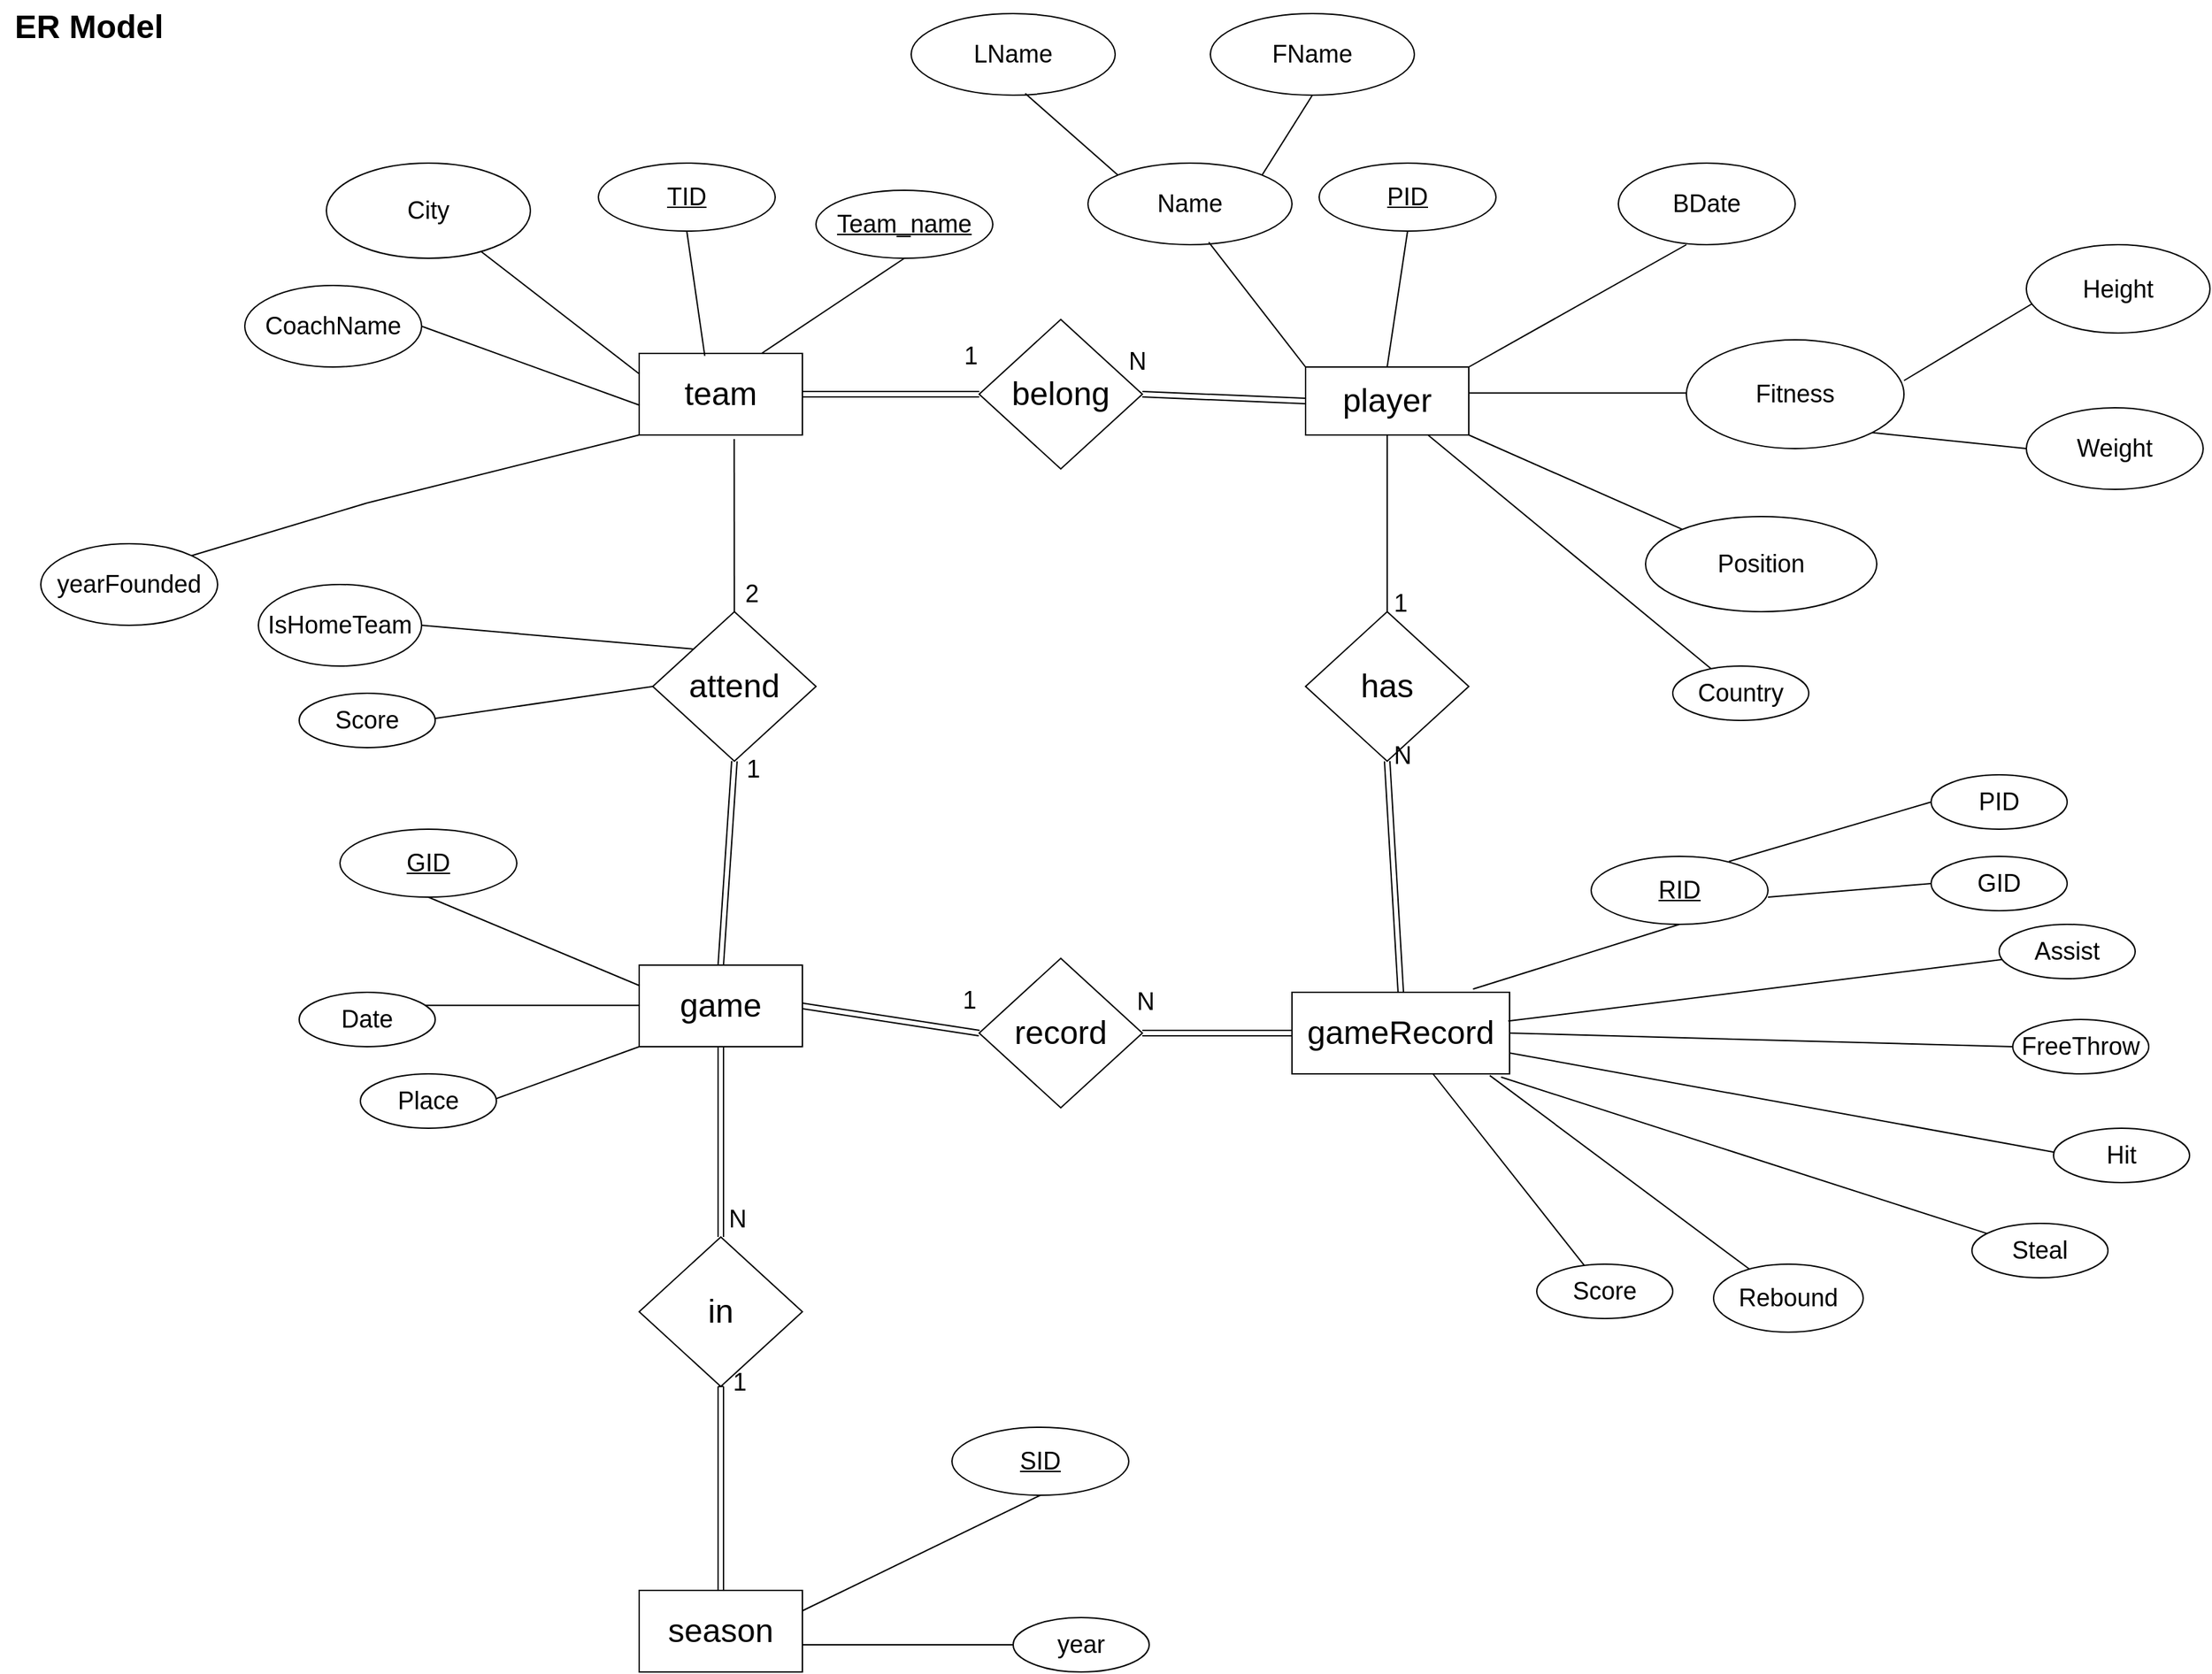 <mxfile version="24.4.2" type="google">
  <diagram name="Page-1" id="bSxDizArWJc6PZamr7eB">
    <mxGraphModel grid="1" page="1" gridSize="10" guides="1" tooltips="1" connect="1" arrows="1" fold="1" pageScale="1" pageWidth="850" pageHeight="1100" math="0" shadow="0">
      <root>
        <mxCell id="0" />
        <mxCell id="1" parent="0" />
        <mxCell id="98YgMs9rK_HKfB4fXoP2-1" value="&lt;font style=&quot;font-size: 24px;&quot;&gt;team&lt;/font&gt;" style="rounded=0;whiteSpace=wrap;html=1;" vertex="1" parent="1">
          <mxGeometry x="100" y="-630" width="120" height="60" as="geometry" />
        </mxCell>
        <mxCell id="98YgMs9rK_HKfB4fXoP2-2" value="&lt;font style=&quot;font-size: 24px;&quot;&gt;game&lt;/font&gt;" style="rounded=0;whiteSpace=wrap;html=1;" vertex="1" parent="1">
          <mxGeometry x="100" y="-180" width="120" height="60" as="geometry" />
        </mxCell>
        <mxCell id="98YgMs9rK_HKfB4fXoP2-3" value="&lt;font style=&quot;font-size: 24px;&quot;&gt;season&lt;/font&gt;" style="rounded=0;whiteSpace=wrap;html=1;" vertex="1" parent="1">
          <mxGeometry x="100" y="280" width="120" height="60" as="geometry" />
        </mxCell>
        <mxCell id="98YgMs9rK_HKfB4fXoP2-11" style="edgeStyle=orthogonalEdgeStyle;rounded=0;orthogonalLoop=1;jettySize=auto;html=1;exitX=0.5;exitY=0;exitDx=0;exitDy=0;fontSize=18;" edge="1" parent="1" source="98YgMs9rK_HKfB4fXoP2-4">
          <mxGeometry relative="1" as="geometry">
            <mxPoint x="660" y="-140" as="targetPoint" />
          </mxGeometry>
        </mxCell>
        <mxCell id="98YgMs9rK_HKfB4fXoP2-4" value="&lt;font style=&quot;font-size: 24px;&quot;&gt;gameRecord&lt;/font&gt;" style="rounded=0;whiteSpace=wrap;html=1;" vertex="1" parent="1">
          <mxGeometry x="580" y="-160" width="160" height="60" as="geometry" />
        </mxCell>
        <mxCell id="98YgMs9rK_HKfB4fXoP2-5" value="&lt;font style=&quot;font-size: 24px;&quot;&gt;player&lt;/font&gt;" style="rounded=0;whiteSpace=wrap;html=1;" vertex="1" parent="1">
          <mxGeometry x="590" y="-620" width="120" height="50" as="geometry" />
        </mxCell>
        <mxCell id="98YgMs9rK_HKfB4fXoP2-6" value="&lt;font style=&quot;font-size: 24px;&quot;&gt;belong&lt;/font&gt;" style="rhombus;whiteSpace=wrap;html=1;" vertex="1" parent="1">
          <mxGeometry x="350" y="-655" width="120" height="110" as="geometry" />
        </mxCell>
        <mxCell id="98YgMs9rK_HKfB4fXoP2-7" value="&lt;font style=&quot;font-size: 24px;&quot;&gt;record&lt;/font&gt;" style="rhombus;whiteSpace=wrap;html=1;" vertex="1" parent="1">
          <mxGeometry x="350" y="-185" width="120" height="110" as="geometry" />
        </mxCell>
        <mxCell id="98YgMs9rK_HKfB4fXoP2-8" value="&lt;font style=&quot;font-size: 24px;&quot;&gt;in&lt;/font&gt;" style="rhombus;whiteSpace=wrap;html=1;" vertex="1" parent="1">
          <mxGeometry x="100" y="20" width="120" height="110" as="geometry" />
        </mxCell>
        <mxCell id="98YgMs9rK_HKfB4fXoP2-9" value="&lt;span style=&quot;font-size: 24px;&quot;&gt;attend&lt;/span&gt;" style="rhombus;whiteSpace=wrap;html=1;" vertex="1" parent="1">
          <mxGeometry x="110" y="-440" width="120" height="110" as="geometry" />
        </mxCell>
        <mxCell id="98YgMs9rK_HKfB4fXoP2-10" value="&lt;font style=&quot;font-size: 24px;&quot;&gt;has&lt;/font&gt;" style="rhombus;whiteSpace=wrap;html=1;" vertex="1" parent="1">
          <mxGeometry x="590" y="-440" width="120" height="110" as="geometry" />
        </mxCell>
        <mxCell id="98YgMs9rK_HKfB4fXoP2-19" value="PID" style="ellipse;whiteSpace=wrap;html=1;align=center;fontStyle=4;fontSize=18;" vertex="1" parent="1">
          <mxGeometry x="600" y="-770" width="130" height="50" as="geometry" />
        </mxCell>
        <mxCell id="98YgMs9rK_HKfB4fXoP2-21" value="" style="endArrow=none;html=1;rounded=0;entryX=0.5;entryY=0;entryDx=0;entryDy=0;exitX=0.5;exitY=1;exitDx=0;exitDy=0;fontSize=18;" edge="1" parent="1" source="98YgMs9rK_HKfB4fXoP2-19" target="98YgMs9rK_HKfB4fXoP2-5">
          <mxGeometry relative="1" as="geometry">
            <mxPoint x="310" y="-420" as="sourcePoint" />
            <mxPoint x="570" y="-520" as="targetPoint" />
          </mxGeometry>
        </mxCell>
        <mxCell id="98YgMs9rK_HKfB4fXoP2-22" value="SID" style="ellipse;whiteSpace=wrap;html=1;align=center;fontStyle=4;fontSize=18;" vertex="1" parent="1">
          <mxGeometry x="330" y="160" width="130" height="50" as="geometry" />
        </mxCell>
        <mxCell id="98YgMs9rK_HKfB4fXoP2-23" value="" style="endArrow=none;html=1;rounded=0;entryX=1;entryY=0.25;entryDx=0;entryDy=0;exitX=0.5;exitY=1;exitDx=0;exitDy=0;fontSize=18;" edge="1" parent="1" source="98YgMs9rK_HKfB4fXoP2-22" target="98YgMs9rK_HKfB4fXoP2-3">
          <mxGeometry relative="1" as="geometry">
            <mxPoint x="40" y="510" as="sourcePoint" />
            <mxPoint x="380" y="310" as="targetPoint" />
          </mxGeometry>
        </mxCell>
        <mxCell id="98YgMs9rK_HKfB4fXoP2-24" value="GID" style="ellipse;whiteSpace=wrap;html=1;align=center;fontStyle=4;fontSize=18;" vertex="1" parent="1">
          <mxGeometry x="-120" y="-280" width="130" height="50" as="geometry" />
        </mxCell>
        <mxCell id="98YgMs9rK_HKfB4fXoP2-25" value="" style="endArrow=none;html=1;rounded=0;entryX=0;entryY=0.25;entryDx=0;entryDy=0;exitX=0.5;exitY=1;exitDx=0;exitDy=0;fontSize=18;" edge="1" parent="1" source="98YgMs9rK_HKfB4fXoP2-24" target="98YgMs9rK_HKfB4fXoP2-2">
          <mxGeometry relative="1" as="geometry">
            <mxPoint x="-410" y="70" as="sourcePoint" />
            <mxPoint x="-80" y="-125" as="targetPoint" />
          </mxGeometry>
        </mxCell>
        <mxCell id="98YgMs9rK_HKfB4fXoP2-26" value="TID" style="ellipse;whiteSpace=wrap;html=1;align=center;fontStyle=4;fontSize=18;" vertex="1" parent="1">
          <mxGeometry x="70" y="-770" width="130" height="50" as="geometry" />
        </mxCell>
        <mxCell id="98YgMs9rK_HKfB4fXoP2-27" value="" style="endArrow=none;html=1;rounded=0;entryX=0.402;entryY=0.031;entryDx=0;entryDy=0;exitX=0.5;exitY=1;exitDx=0;exitDy=0;entryPerimeter=0;fontSize=18;" edge="1" parent="1" source="98YgMs9rK_HKfB4fXoP2-26" target="98YgMs9rK_HKfB4fXoP2-1">
          <mxGeometry relative="1" as="geometry">
            <mxPoint x="340" y="-390" as="sourcePoint" />
            <mxPoint x="680" y="-590" as="targetPoint" />
          </mxGeometry>
        </mxCell>
        <mxCell id="98YgMs9rK_HKfB4fXoP2-28" value="RID" style="ellipse;whiteSpace=wrap;html=1;align=center;fontStyle=4;fontSize=18;" vertex="1" parent="1">
          <mxGeometry x="800" y="-260" width="130" height="50" as="geometry" />
        </mxCell>
        <mxCell id="98YgMs9rK_HKfB4fXoP2-29" value="" style="endArrow=none;html=1;rounded=0;entryX=0.832;entryY=-0.039;entryDx=0;entryDy=0;exitX=0.5;exitY=1;exitDx=0;exitDy=0;entryPerimeter=0;fontSize=18;" edge="1" parent="1" source="98YgMs9rK_HKfB4fXoP2-28" target="98YgMs9rK_HKfB4fXoP2-4">
          <mxGeometry relative="1" as="geometry">
            <mxPoint x="380" y="60" as="sourcePoint" />
            <mxPoint x="720" y="-140" as="targetPoint" />
          </mxGeometry>
        </mxCell>
        <mxCell id="98YgMs9rK_HKfB4fXoP2-31" value="Name" style="ellipse;whiteSpace=wrap;html=1;align=center;fontSize=18;" vertex="1" parent="1">
          <mxGeometry x="430" y="-770" width="150" height="60" as="geometry" />
        </mxCell>
        <mxCell id="98YgMs9rK_HKfB4fXoP2-32" value="" style="endArrow=none;html=1;rounded=0;entryX=0;entryY=0;entryDx=0;entryDy=0;exitX=0.592;exitY=0.969;exitDx=0;exitDy=0;exitPerimeter=0;fontSize=18;" edge="1" parent="1" source="98YgMs9rK_HKfB4fXoP2-31" target="98YgMs9rK_HKfB4fXoP2-5">
          <mxGeometry relative="1" as="geometry">
            <mxPoint x="310" y="-590" as="sourcePoint" />
            <mxPoint x="470" y="-590" as="targetPoint" />
          </mxGeometry>
        </mxCell>
        <mxCell id="98YgMs9rK_HKfB4fXoP2-33" value="FName" style="ellipse;whiteSpace=wrap;html=1;align=center;fontSize=18;" vertex="1" parent="1">
          <mxGeometry x="520" y="-880" width="150" height="60" as="geometry" />
        </mxCell>
        <mxCell id="98YgMs9rK_HKfB4fXoP2-34" value="LName" style="ellipse;whiteSpace=wrap;html=1;align=center;fontSize=18;" vertex="1" parent="1">
          <mxGeometry x="300" y="-880" width="150" height="60" as="geometry" />
        </mxCell>
        <mxCell id="98YgMs9rK_HKfB4fXoP2-35" value="" style="endArrow=none;html=1;rounded=0;entryX=1;entryY=0;entryDx=0;entryDy=0;exitX=0.5;exitY=1;exitDx=0;exitDy=0;fontSize=18;" edge="1" parent="1" source="98YgMs9rK_HKfB4fXoP2-33" target="98YgMs9rK_HKfB4fXoP2-31">
          <mxGeometry relative="1" as="geometry">
            <mxPoint x="529" y="-702" as="sourcePoint" />
            <mxPoint x="600" y="-610" as="targetPoint" />
            <Array as="points" />
          </mxGeometry>
        </mxCell>
        <mxCell id="98YgMs9rK_HKfB4fXoP2-36" value="" style="endArrow=none;html=1;rounded=0;entryX=0;entryY=0;entryDx=0;entryDy=0;exitX=0.559;exitY=0.979;exitDx=0;exitDy=0;exitPerimeter=0;fontSize=18;" edge="1" parent="1" source="98YgMs9rK_HKfB4fXoP2-34" target="98YgMs9rK_HKfB4fXoP2-31">
          <mxGeometry relative="1" as="geometry">
            <mxPoint x="399" y="-820" as="sourcePoint" />
            <mxPoint x="470" y="-728" as="targetPoint" />
          </mxGeometry>
        </mxCell>
        <mxCell id="98YgMs9rK_HKfB4fXoP2-37" value="" style="endArrow=none;html=1;rounded=0;fontSize=18;" edge="1" parent="1">
          <mxGeometry relative="1" as="geometry">
            <mxPoint x="870" y="-710" as="sourcePoint" />
            <mxPoint x="710" y="-620" as="targetPoint" />
          </mxGeometry>
        </mxCell>
        <mxCell id="98YgMs9rK_HKfB4fXoP2-38" value="BDate" style="ellipse;whiteSpace=wrap;html=1;align=center;fontSize=18;" vertex="1" parent="1">
          <mxGeometry x="820" y="-770" width="130" height="60" as="geometry" />
        </mxCell>
        <mxCell id="98YgMs9rK_HKfB4fXoP2-39" value="" style="endArrow=none;html=1;rounded=0;fontSize=18;" edge="1" parent="1">
          <mxGeometry relative="1" as="geometry">
            <mxPoint x="710" y="-600.91" as="sourcePoint" />
            <mxPoint x="870" y="-600.91" as="targetPoint" />
          </mxGeometry>
        </mxCell>
        <mxCell id="98YgMs9rK_HKfB4fXoP2-40" value="Fitness" style="ellipse;whiteSpace=wrap;html=1;align=center;fontSize=18;" vertex="1" parent="1">
          <mxGeometry x="870" y="-640" width="160" height="80" as="geometry" />
        </mxCell>
        <mxCell id="98YgMs9rK_HKfB4fXoP2-41" value="" style="endArrow=none;html=1;rounded=0;fontSize=18;" edge="1" parent="1">
          <mxGeometry relative="1" as="geometry">
            <mxPoint x="1030" y="-610" as="sourcePoint" />
            <mxPoint x="1130" y="-670" as="targetPoint" />
          </mxGeometry>
        </mxCell>
        <mxCell id="98YgMs9rK_HKfB4fXoP2-43" value="Height" style="ellipse;whiteSpace=wrap;html=1;align=center;fontSize=18;" vertex="1" parent="1">
          <mxGeometry x="1120" y="-710" width="135" height="65" as="geometry" />
        </mxCell>
        <mxCell id="98YgMs9rK_HKfB4fXoP2-44" value="Weight" style="ellipse;whiteSpace=wrap;html=1;align=center;fontSize=18;" vertex="1" parent="1">
          <mxGeometry x="1120" y="-590" width="130" height="60" as="geometry" />
        </mxCell>
        <mxCell id="98YgMs9rK_HKfB4fXoP2-45" value="" style="endArrow=none;html=1;rounded=0;entryX=0;entryY=0.5;entryDx=0;entryDy=0;exitX=1;exitY=1;exitDx=0;exitDy=0;fontSize=18;" edge="1" parent="1" source="98YgMs9rK_HKfB4fXoP2-40" target="98YgMs9rK_HKfB4fXoP2-44">
          <mxGeometry relative="1" as="geometry">
            <mxPoint x="1040" y="-600" as="sourcePoint" />
            <mxPoint x="1140" y="-660" as="targetPoint" />
            <Array as="points" />
          </mxGeometry>
        </mxCell>
        <mxCell id="98YgMs9rK_HKfB4fXoP2-47" value="" style="endArrow=none;html=1;rounded=0;exitX=1;exitY=1;exitDx=0;exitDy=0;fontSize=18;" edge="1" parent="1" source="98YgMs9rK_HKfB4fXoP2-5" target="98YgMs9rK_HKfB4fXoP2-48">
          <mxGeometry relative="1" as="geometry">
            <mxPoint x="720" y="-570" as="sourcePoint" />
            <mxPoint x="890" y="-460" as="targetPoint" />
          </mxGeometry>
        </mxCell>
        <mxCell id="98YgMs9rK_HKfB4fXoP2-48" value="Position" style="ellipse;whiteSpace=wrap;html=1;align=center;fontSize=18;" vertex="1" parent="1">
          <mxGeometry x="840" y="-510" width="170" height="70" as="geometry" />
        </mxCell>
        <mxCell id="98YgMs9rK_HKfB4fXoP2-49" value="" style="endArrow=none;html=1;rounded=0;exitX=0.75;exitY=1;exitDx=0;exitDy=0;fontSize=18;" edge="1" parent="1" source="98YgMs9rK_HKfB4fXoP2-5" target="98YgMs9rK_HKfB4fXoP2-50">
          <mxGeometry relative="1" as="geometry">
            <mxPoint x="670" y="-450" as="sourcePoint" />
            <mxPoint x="910" y="-380" as="targetPoint" />
          </mxGeometry>
        </mxCell>
        <mxCell id="98YgMs9rK_HKfB4fXoP2-50" value="Country" style="ellipse;whiteSpace=wrap;html=1;align=center;fontSize=18;" vertex="1" parent="1">
          <mxGeometry x="860" y="-400" width="100" height="40" as="geometry" />
        </mxCell>
        <mxCell id="98YgMs9rK_HKfB4fXoP2-52" value="" style="endArrow=none;html=1;rounded=0;exitX=0;exitY=0.25;exitDx=0;exitDy=0;fontSize=18;" edge="1" parent="1" source="98YgMs9rK_HKfB4fXoP2-1" target="98YgMs9rK_HKfB4fXoP2-53">
          <mxGeometry relative="1" as="geometry">
            <mxPoint x="-60" y="-610" as="sourcePoint" />
            <mxPoint x="100" y="-610" as="targetPoint" />
          </mxGeometry>
        </mxCell>
        <mxCell id="98YgMs9rK_HKfB4fXoP2-53" value="City" style="ellipse;whiteSpace=wrap;html=1;align=center;fontSize=18;" vertex="1" parent="1">
          <mxGeometry x="-130" y="-770" width="150" height="70" as="geometry" />
        </mxCell>
        <mxCell id="98YgMs9rK_HKfB4fXoP2-54" value="" style="endArrow=none;html=1;rounded=0;exitX=1;exitY=0.5;exitDx=0;exitDy=0;fontSize=18;" edge="1" parent="1" source="98YgMs9rK_HKfB4fXoP2-55">
          <mxGeometry relative="1" as="geometry">
            <mxPoint x="-40" y="-570" as="sourcePoint" />
            <mxPoint x="100" y="-592" as="targetPoint" />
          </mxGeometry>
        </mxCell>
        <mxCell id="98YgMs9rK_HKfB4fXoP2-55" value="CoachName" style="ellipse;whiteSpace=wrap;html=1;align=center;fontSize=18;" vertex="1" parent="1">
          <mxGeometry x="-190" y="-680" width="130" height="60" as="geometry" />
        </mxCell>
        <mxCell id="98YgMs9rK_HKfB4fXoP2-56" value="" style="endArrow=none;html=1;rounded=0;entryX=0;entryY=1;entryDx=0;entryDy=0;exitX=1;exitY=0;exitDx=0;exitDy=0;fontSize=18;" edge="1" parent="1" source="98YgMs9rK_HKfB4fXoP2-57" target="98YgMs9rK_HKfB4fXoP2-1">
          <mxGeometry relative="1" as="geometry">
            <mxPoint x="-220" y="-480" as="sourcePoint" />
            <mxPoint x="330" y="-540" as="targetPoint" />
            <Array as="points">
              <mxPoint x="-100" y="-520" />
            </Array>
          </mxGeometry>
        </mxCell>
        <mxCell id="98YgMs9rK_HKfB4fXoP2-57" value="yearFounded" style="ellipse;whiteSpace=wrap;html=1;align=center;fontSize=18;" vertex="1" parent="1">
          <mxGeometry x="-340" y="-490" width="130" height="60" as="geometry" />
        </mxCell>
        <mxCell id="98YgMs9rK_HKfB4fXoP2-59" value="" style="endArrow=none;html=1;rounded=0;entryX=0;entryY=0.5;entryDx=0;entryDy=0;fontSize=18;" edge="1" parent="1" target="98YgMs9rK_HKfB4fXoP2-9">
          <mxGeometry relative="1" as="geometry">
            <mxPoint x="-60" y="-360" as="sourcePoint" />
            <mxPoint x="330" y="-230" as="targetPoint" />
          </mxGeometry>
        </mxCell>
        <mxCell id="98YgMs9rK_HKfB4fXoP2-60" value="Score" style="ellipse;whiteSpace=wrap;html=1;align=center;fontSize=18;" vertex="1" parent="1">
          <mxGeometry x="-150" y="-380" width="100" height="40" as="geometry" />
        </mxCell>
        <mxCell id="98YgMs9rK_HKfB4fXoP2-62" value="" style="endArrow=none;html=1;rounded=0;fontSize=18;" edge="1" parent="1">
          <mxGeometry relative="1" as="geometry">
            <mxPoint x="-60" y="-150.4" as="sourcePoint" />
            <mxPoint x="100" y="-150.4" as="targetPoint" />
          </mxGeometry>
        </mxCell>
        <mxCell id="98YgMs9rK_HKfB4fXoP2-63" value="Date" style="ellipse;whiteSpace=wrap;html=1;align=center;fontSize=18;" vertex="1" parent="1">
          <mxGeometry x="-150" y="-160" width="100" height="40" as="geometry" />
        </mxCell>
        <mxCell id="98YgMs9rK_HKfB4fXoP2-64" value="" style="endArrow=none;html=1;rounded=0;entryX=0;entryY=1;entryDx=0;entryDy=0;fontSize=18;" edge="1" parent="1" target="98YgMs9rK_HKfB4fXoP2-2">
          <mxGeometry relative="1" as="geometry">
            <mxPoint x="-10" y="-80" as="sourcePoint" />
            <mxPoint x="120" y="-80" as="targetPoint" />
          </mxGeometry>
        </mxCell>
        <mxCell id="98YgMs9rK_HKfB4fXoP2-65" value="Place" style="ellipse;whiteSpace=wrap;html=1;align=center;fontSize=18;" vertex="1" parent="1">
          <mxGeometry x="-105" y="-100" width="100" height="40" as="geometry" />
        </mxCell>
        <mxCell id="98YgMs9rK_HKfB4fXoP2-68" value="" style="endArrow=none;html=1;rounded=0;entryX=0;entryY=0;entryDx=0;entryDy=0;fontSize=18;" edge="1" parent="1" target="98YgMs9rK_HKfB4fXoP2-9">
          <mxGeometry relative="1" as="geometry">
            <mxPoint x="-60" y="-430" as="sourcePoint" />
            <mxPoint x="270" y="-400" as="targetPoint" />
            <Array as="points" />
          </mxGeometry>
        </mxCell>
        <mxCell id="98YgMs9rK_HKfB4fXoP2-69" value="IsHomeTeam" style="ellipse;whiteSpace=wrap;html=1;align=center;fontSize=18;" vertex="1" parent="1">
          <mxGeometry x="-180" y="-460" width="120" height="60" as="geometry" />
        </mxCell>
        <mxCell id="98YgMs9rK_HKfB4fXoP2-72" value="" style="endArrow=none;html=1;rounded=0;fontSize=18;" edge="1" parent="1">
          <mxGeometry relative="1" as="geometry">
            <mxPoint x="220" y="320" as="sourcePoint" />
            <mxPoint x="380" y="320" as="targetPoint" />
          </mxGeometry>
        </mxCell>
        <mxCell id="98YgMs9rK_HKfB4fXoP2-73" value="year" style="ellipse;whiteSpace=wrap;html=1;align=center;fontSize=18;" vertex="1" parent="1">
          <mxGeometry x="375" y="300" width="100" height="40" as="geometry" />
        </mxCell>
        <mxCell id="98YgMs9rK_HKfB4fXoP2-78" value="" style="shape=link;html=1;rounded=0;entryX=0.5;entryY=1;entryDx=0;entryDy=0;exitX=0.5;exitY=1;exitDx=0;exitDy=0;fontSize=18;" edge="1" parent="1" source="98YgMs9rK_HKfB4fXoP2-8" target="98YgMs9rK_HKfB4fXoP2-8">
          <mxGeometry relative="1" as="geometry">
            <mxPoint x="300" y="150" as="sourcePoint" />
            <mxPoint x="460" y="150" as="targetPoint" />
            <Array as="points">
              <mxPoint x="170" y="280" />
            </Array>
          </mxGeometry>
        </mxCell>
        <mxCell id="98YgMs9rK_HKfB4fXoP2-80" value="" style="shape=link;html=1;rounded=0;exitX=0.5;exitY=0;exitDx=0;exitDy=0;fontSize=18;" edge="1" parent="1" source="98YgMs9rK_HKfB4fXoP2-3">
          <mxGeometry relative="1" as="geometry">
            <mxPoint x="300" y="150" as="sourcePoint" />
            <mxPoint x="160" y="130" as="targetPoint" />
          </mxGeometry>
        </mxCell>
        <mxCell id="98YgMs9rK_HKfB4fXoP2-81" value="1" style="resizable=0;html=1;whiteSpace=wrap;align=right;verticalAlign=bottom;fontSize=18;" connectable="0" vertex="1" parent="98YgMs9rK_HKfB4fXoP2-80">
          <mxGeometry x="1" relative="1" as="geometry">
            <mxPoint x="20" y="10" as="offset" />
          </mxGeometry>
        </mxCell>
        <mxCell id="98YgMs9rK_HKfB4fXoP2-82" value="" style="shape=link;html=1;rounded=0;exitX=0.5;exitY=1;exitDx=0;exitDy=0;entryX=0.5;entryY=0;entryDx=0;entryDy=0;fontSize=18;" edge="1" parent="1" source="98YgMs9rK_HKfB4fXoP2-2" target="98YgMs9rK_HKfB4fXoP2-8">
          <mxGeometry relative="1" as="geometry">
            <mxPoint x="170" y="-10" as="sourcePoint" />
            <mxPoint x="330" y="-10" as="targetPoint" />
          </mxGeometry>
        </mxCell>
        <mxCell id="98YgMs9rK_HKfB4fXoP2-83" value="N" style="resizable=0;html=1;whiteSpace=wrap;align=right;verticalAlign=bottom;fontSize=18;" connectable="0" vertex="1" parent="98YgMs9rK_HKfB4fXoP2-82">
          <mxGeometry x="1" relative="1" as="geometry">
            <mxPoint x="20" as="offset" />
          </mxGeometry>
        </mxCell>
        <mxCell id="98YgMs9rK_HKfB4fXoP2-84" value="" style="endArrow=none;html=1;rounded=0;fontSize=18;" edge="1" parent="1" source="98YgMs9rK_HKfB4fXoP2-4">
          <mxGeometry relative="1" as="geometry">
            <mxPoint x="990" y="-40.62" as="sourcePoint" />
            <mxPoint x="1150" y="-40.62" as="targetPoint" />
          </mxGeometry>
        </mxCell>
        <mxCell id="98YgMs9rK_HKfB4fXoP2-85" value="Hit" style="ellipse;whiteSpace=wrap;html=1;align=center;fontSize=18;" vertex="1" parent="1">
          <mxGeometry x="1140" y="-60" width="100" height="40" as="geometry" />
        </mxCell>
        <mxCell id="98YgMs9rK_HKfB4fXoP2-86" value="" style="endArrow=none;html=1;rounded=0;exitX=0.961;exitY=1.04;exitDx=0;exitDy=0;exitPerimeter=0;fontSize=18;" edge="1" parent="1" source="98YgMs9rK_HKfB4fXoP2-4" target="98YgMs9rK_HKfB4fXoP2-87">
          <mxGeometry relative="1" as="geometry">
            <mxPoint x="992.71" y="131.07" as="sourcePoint" />
            <mxPoint x="1130" y="30" as="targetPoint" />
          </mxGeometry>
        </mxCell>
        <mxCell id="98YgMs9rK_HKfB4fXoP2-87" value="Steal" style="ellipse;whiteSpace=wrap;html=1;align=center;fontSize=18;" vertex="1" parent="1">
          <mxGeometry x="1080" y="10" width="100" height="40" as="geometry" />
        </mxCell>
        <mxCell id="98YgMs9rK_HKfB4fXoP2-88" value="" style="endArrow=none;html=1;rounded=0;exitX=0.994;exitY=0.353;exitDx=0;exitDy=0;exitPerimeter=0;fontSize=18;" edge="1" parent="1" source="98YgMs9rK_HKfB4fXoP2-4" target="98YgMs9rK_HKfB4fXoP2-89">
          <mxGeometry relative="1" as="geometry">
            <mxPoint x="1000" y="-150" as="sourcePoint" />
            <mxPoint x="1160" y="-150" as="targetPoint" />
          </mxGeometry>
        </mxCell>
        <mxCell id="98YgMs9rK_HKfB4fXoP2-89" value="Assist" style="ellipse;whiteSpace=wrap;html=1;align=center;fontSize=18;" vertex="1" parent="1">
          <mxGeometry x="1100" y="-210" width="100" height="40" as="geometry" />
        </mxCell>
        <mxCell id="98YgMs9rK_HKfB4fXoP2-91" value="" style="endArrow=none;html=1;rounded=0;fontSize=18;" edge="1" parent="1" source="98YgMs9rK_HKfB4fXoP2-4" target="98YgMs9rK_HKfB4fXoP2-92">
          <mxGeometry relative="1" as="geometry">
            <mxPoint x="690" y="10" as="sourcePoint" />
            <mxPoint x="810" y="60" as="targetPoint" />
          </mxGeometry>
        </mxCell>
        <mxCell id="98YgMs9rK_HKfB4fXoP2-92" value="Score" style="ellipse;whiteSpace=wrap;html=1;align=center;fontSize=18;" vertex="1" parent="1">
          <mxGeometry x="760.0" y="40" width="100" height="40" as="geometry" />
        </mxCell>
        <mxCell id="98YgMs9rK_HKfB4fXoP2-93" value="" style="endArrow=none;html=1;rounded=0;exitX=0.909;exitY=1.02;exitDx=0;exitDy=0;exitPerimeter=0;fontSize=18;" edge="1" parent="1" source="98YgMs9rK_HKfB4fXoP2-4" target="98YgMs9rK_HKfB4fXoP2-94">
          <mxGeometry relative="1" as="geometry">
            <mxPoint x="730" y="-90" as="sourcePoint" />
            <mxPoint x="940" y="60" as="targetPoint" />
          </mxGeometry>
        </mxCell>
        <mxCell id="98YgMs9rK_HKfB4fXoP2-94" value="Rebound" style="ellipse;whiteSpace=wrap;html=1;align=center;fontSize=18;" vertex="1" parent="1">
          <mxGeometry x="890" y="40" width="110" height="50" as="geometry" />
        </mxCell>
        <mxCell id="98YgMs9rK_HKfB4fXoP2-95" value="" style="shape=link;html=1;rounded=0;exitX=0.5;exitY=0;exitDx=0;exitDy=0;entryX=0.5;entryY=1;entryDx=0;entryDy=0;fontSize=18;" edge="1" parent="1" source="98YgMs9rK_HKfB4fXoP2-2" target="98YgMs9rK_HKfB4fXoP2-9">
          <mxGeometry relative="1" as="geometry">
            <mxPoint x="250" y="-380" as="sourcePoint" />
            <mxPoint x="410" y="-380" as="targetPoint" />
          </mxGeometry>
        </mxCell>
        <mxCell id="98YgMs9rK_HKfB4fXoP2-96" value="1" style="resizable=0;html=1;whiteSpace=wrap;align=right;verticalAlign=bottom;fontSize=18;" connectable="0" vertex="1" parent="98YgMs9rK_HKfB4fXoP2-95">
          <mxGeometry x="1" relative="1" as="geometry">
            <mxPoint x="20" y="20" as="offset" />
          </mxGeometry>
        </mxCell>
        <mxCell id="98YgMs9rK_HKfB4fXoP2-99" value="" style="endArrow=none;html=1;rounded=0;exitX=0.582;exitY=1.051;exitDx=0;exitDy=0;exitPerimeter=0;fontSize=18;" edge="1" parent="1" source="98YgMs9rK_HKfB4fXoP2-1" target="98YgMs9rK_HKfB4fXoP2-9">
          <mxGeometry relative="1" as="geometry">
            <mxPoint x="300" y="-430" as="sourcePoint" />
            <mxPoint x="460" y="-430" as="targetPoint" />
          </mxGeometry>
        </mxCell>
        <mxCell id="98YgMs9rK_HKfB4fXoP2-100" value="2" style="resizable=0;html=1;whiteSpace=wrap;align=right;verticalAlign=bottom;fontSize=18;" connectable="0" vertex="1" parent="98YgMs9rK_HKfB4fXoP2-99">
          <mxGeometry x="1" relative="1" as="geometry">
            <mxPoint x="20" as="offset" />
          </mxGeometry>
        </mxCell>
        <mxCell id="98YgMs9rK_HKfB4fXoP2-101" value="" style="shape=link;html=1;rounded=0;entryX=0;entryY=0.5;entryDx=0;entryDy=0;fontSize=18;" edge="1" parent="1" source="98YgMs9rK_HKfB4fXoP2-1" target="98YgMs9rK_HKfB4fXoP2-6">
          <mxGeometry relative="1" as="geometry">
            <mxPoint x="220" y="-595.67" as="sourcePoint" />
            <mxPoint x="350" y="-600" as="targetPoint" />
          </mxGeometry>
        </mxCell>
        <mxCell id="98YgMs9rK_HKfB4fXoP2-102" value="1" style="resizable=0;html=1;whiteSpace=wrap;align=right;verticalAlign=bottom;fontSize=18;" connectable="0" vertex="1" parent="98YgMs9rK_HKfB4fXoP2-101">
          <mxGeometry x="1" relative="1" as="geometry">
            <mxPoint y="-15" as="offset" />
          </mxGeometry>
        </mxCell>
        <mxCell id="98YgMs9rK_HKfB4fXoP2-103" value="" style="shape=link;html=1;rounded=0;exitX=1;exitY=0.5;exitDx=0;exitDy=0;entryX=0;entryY=0.5;entryDx=0;entryDy=0;fontSize=18;" edge="1" parent="1" source="98YgMs9rK_HKfB4fXoP2-6" target="98YgMs9rK_HKfB4fXoP2-5">
          <mxGeometry relative="1" as="geometry">
            <mxPoint x="470" y="-600.67" as="sourcePoint" />
            <mxPoint x="600" y="-600" as="targetPoint" />
          </mxGeometry>
        </mxCell>
        <mxCell id="98YgMs9rK_HKfB4fXoP2-104" value="N" style="resizable=0;html=1;whiteSpace=wrap;align=right;verticalAlign=bottom;fontSize=18;" connectable="0" vertex="1" parent="98YgMs9rK_HKfB4fXoP2-103">
          <mxGeometry x="1" relative="1" as="geometry">
            <mxPoint x="-115" y="-15" as="offset" />
          </mxGeometry>
        </mxCell>
        <mxCell id="98YgMs9rK_HKfB4fXoP2-107" value="" style="endArrow=none;html=1;rounded=0;exitX=0.5;exitY=1;exitDx=0;exitDy=0;entryX=0.5;entryY=0;entryDx=0;entryDy=0;fontSize=18;" edge="1" parent="1" source="98YgMs9rK_HKfB4fXoP2-5" target="98YgMs9rK_HKfB4fXoP2-10">
          <mxGeometry relative="1" as="geometry">
            <mxPoint x="530" y="-500" as="sourcePoint" />
            <mxPoint x="690" y="-500" as="targetPoint" />
          </mxGeometry>
        </mxCell>
        <mxCell id="98YgMs9rK_HKfB4fXoP2-108" value="1" style="resizable=0;html=1;whiteSpace=wrap;align=right;verticalAlign=bottom;fontSize=18;" connectable="0" vertex="1" parent="1">
          <mxGeometry x="380" y="-570.0" as="geometry">
            <mxPoint x="286" y="137" as="offset" />
          </mxGeometry>
        </mxCell>
        <mxCell id="98YgMs9rK_HKfB4fXoP2-109" value="" style="shape=link;html=1;rounded=0;exitX=0.5;exitY=0;exitDx=0;exitDy=0;entryX=0.5;entryY=1;entryDx=0;entryDy=0;fontSize=18;" edge="1" parent="1" source="98YgMs9rK_HKfB4fXoP2-4" target="98YgMs9rK_HKfB4fXoP2-10">
          <mxGeometry relative="1" as="geometry">
            <mxPoint x="530" y="-230" as="sourcePoint" />
            <mxPoint x="690" y="-230" as="targetPoint" />
          </mxGeometry>
        </mxCell>
        <mxCell id="98YgMs9rK_HKfB4fXoP2-110" value="N" style="resizable=0;html=1;whiteSpace=wrap;align=right;verticalAlign=bottom;fontSize=18;" connectable="0" vertex="1" parent="98YgMs9rK_HKfB4fXoP2-109">
          <mxGeometry x="1" relative="1" as="geometry">
            <mxPoint x="20" y="10" as="offset" />
          </mxGeometry>
        </mxCell>
        <mxCell id="98YgMs9rK_HKfB4fXoP2-111" value="" style="shape=link;html=1;rounded=0;exitX=1;exitY=0.5;exitDx=0;exitDy=0;entryX=0;entryY=0.5;entryDx=0;entryDy=0;fontSize=18;" edge="1" parent="1" source="98YgMs9rK_HKfB4fXoP2-7" target="98YgMs9rK_HKfB4fXoP2-4">
          <mxGeometry relative="1" as="geometry">
            <mxPoint x="300" y="-250" as="sourcePoint" />
            <mxPoint x="460" y="-250" as="targetPoint" />
          </mxGeometry>
        </mxCell>
        <mxCell id="98YgMs9rK_HKfB4fXoP2-112" value="N" style="resizable=0;html=1;whiteSpace=wrap;align=right;verticalAlign=bottom;fontSize=18;" connectable="0" vertex="1" parent="98YgMs9rK_HKfB4fXoP2-111">
          <mxGeometry x="1" relative="1" as="geometry">
            <mxPoint x="-100" y="-10" as="offset" />
          </mxGeometry>
        </mxCell>
        <mxCell id="98YgMs9rK_HKfB4fXoP2-113" value="" style="shape=link;html=1;rounded=0;exitX=1;exitY=0.5;exitDx=0;exitDy=0;entryX=0;entryY=0.5;entryDx=0;entryDy=0;fontSize=18;" edge="1" parent="1" source="98YgMs9rK_HKfB4fXoP2-2" target="98YgMs9rK_HKfB4fXoP2-7">
          <mxGeometry relative="1" as="geometry">
            <mxPoint x="230" y="-140.48" as="sourcePoint" />
            <mxPoint x="390" y="-140.48" as="targetPoint" />
          </mxGeometry>
        </mxCell>
        <mxCell id="98YgMs9rK_HKfB4fXoP2-114" value="1" style="resizable=0;html=1;whiteSpace=wrap;align=right;verticalAlign=bottom;fontSize=18;" connectable="0" vertex="1" parent="98YgMs9rK_HKfB4fXoP2-113">
          <mxGeometry x="1" relative="1" as="geometry">
            <mxPoint y="-10" as="offset" />
          </mxGeometry>
        </mxCell>
        <mxCell id="2L8KqGuZSr05R1WayIiN-2" value="" style="endArrow=none;html=1;rounded=0;exitX=1;exitY=1;exitDx=0;exitDy=0;fontSize=18;" edge="1" parent="1">
          <mxGeometry relative="1" as="geometry">
            <mxPoint x="930" y="-230" as="sourcePoint" />
            <mxPoint x="1050" y="-240" as="targetPoint" />
            <Array as="points" />
          </mxGeometry>
        </mxCell>
        <mxCell id="2L8KqGuZSr05R1WayIiN-3" value="GID" style="ellipse;whiteSpace=wrap;html=1;align=center;fontSize=18;" vertex="1" parent="1">
          <mxGeometry x="1050" y="-260" width="100" height="40" as="geometry" />
        </mxCell>
        <mxCell id="2L8KqGuZSr05R1WayIiN-4" value="PID" style="ellipse;whiteSpace=wrap;html=1;align=center;fontSize=18;" vertex="1" parent="1">
          <mxGeometry x="1050" y="-320" width="100" height="40" as="geometry" />
        </mxCell>
        <mxCell id="2L8KqGuZSr05R1WayIiN-5" value="" style="endArrow=none;html=1;rounded=0;exitX=0.779;exitY=0.075;exitDx=0;exitDy=0;entryX=0;entryY=0.5;entryDx=0;entryDy=0;exitPerimeter=0;fontSize=18;" edge="1" parent="1" source="98YgMs9rK_HKfB4fXoP2-28" target="2L8KqGuZSr05R1WayIiN-4">
          <mxGeometry relative="1" as="geometry">
            <mxPoint x="940" y="-220" as="sourcePoint" />
            <mxPoint x="1060" y="-230" as="targetPoint" />
            <Array as="points" />
          </mxGeometry>
        </mxCell>
        <mxCell id="2L8KqGuZSr05R1WayIiN-7" value="&lt;font style=&quot;font-size: 24px;&quot;&gt;&lt;b style=&quot;&quot;&gt;ER Model&lt;/b&gt;&lt;/font&gt;" style="text;html=1;align=center;verticalAlign=middle;resizable=0;points=[];autosize=1;strokeColor=none;fillColor=none;" vertex="1" parent="1">
          <mxGeometry x="-370" y="-890" width="130" height="40" as="geometry" />
        </mxCell>
        <mxCell id="y-7jdW4rgawXBHjt7Or6-1" value="FreeThrow" style="ellipse;whiteSpace=wrap;html=1;align=center;fontSize=18;" vertex="1" parent="1">
          <mxGeometry x="1110" y="-140" width="100" height="40" as="geometry" />
        </mxCell>
        <mxCell id="y-7jdW4rgawXBHjt7Or6-3" value="" style="endArrow=none;html=1;rounded=0;exitX=1;exitY=0.5;exitDx=0;exitDy=0;fontSize=18;entryX=0;entryY=0.5;entryDx=0;entryDy=0;" edge="1" parent="1" source="98YgMs9rK_HKfB4fXoP2-4" target="y-7jdW4rgawXBHjt7Or6-1">
          <mxGeometry relative="1" as="geometry">
            <mxPoint x="749" y="-129" as="sourcePoint" />
            <mxPoint x="1112" y="-174" as="targetPoint" />
          </mxGeometry>
        </mxCell>
        <mxCell id="z-HfWpxRQNMEwCcZTazb-1" value="Team_name" style="ellipse;whiteSpace=wrap;html=1;align=center;fontStyle=4;fontSize=18;" vertex="1" parent="1">
          <mxGeometry x="230" y="-750" width="130" height="50" as="geometry" />
        </mxCell>
        <mxCell id="z-HfWpxRQNMEwCcZTazb-2" value="" style="endArrow=none;html=1;rounded=0;entryX=0.75;entryY=0;entryDx=0;entryDy=0;exitX=0.5;exitY=1;exitDx=0;exitDy=0;fontSize=18;" edge="1" parent="1" source="z-HfWpxRQNMEwCcZTazb-1" target="98YgMs9rK_HKfB4fXoP2-1">
          <mxGeometry relative="1" as="geometry">
            <mxPoint x="145" y="-710" as="sourcePoint" />
            <mxPoint x="158" y="-618" as="targetPoint" />
          </mxGeometry>
        </mxCell>
      </root>
    </mxGraphModel>
  </diagram>
</mxfile>
